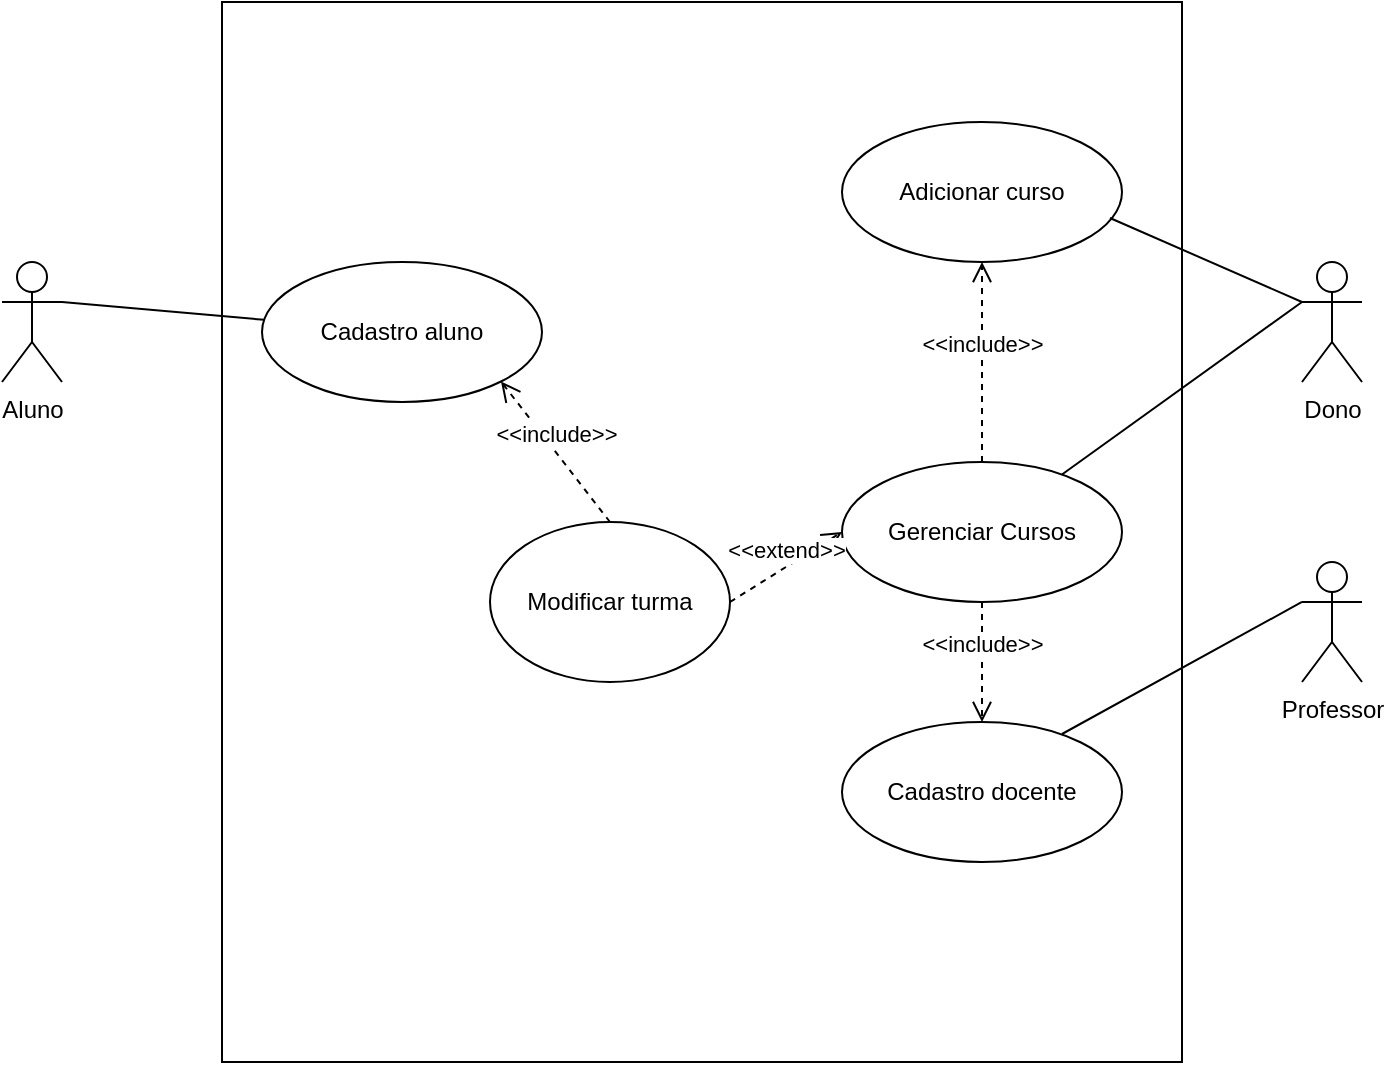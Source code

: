 <mxfile version="26.2.14">
  <diagram name="Página-1" id="9lH120VZ_dmeDVC09dHT">
    <mxGraphModel dx="1111" dy="1634" grid="1" gridSize="10" guides="1" tooltips="1" connect="1" arrows="1" fold="1" page="1" pageScale="1" pageWidth="827" pageHeight="1169" math="0" shadow="0">
      <root>
        <mxCell id="0" />
        <mxCell id="1" parent="0" />
        <mxCell id="zPoDW6oiYnrwy6mZFaHx-1" value="Aluno&lt;div&gt;&lt;br&gt;&lt;/div&gt;" style="shape=umlActor;verticalLabelPosition=bottom;verticalAlign=top;html=1;" vertex="1" parent="1">
          <mxGeometry x="50" y="120" width="30" height="60" as="geometry" />
        </mxCell>
        <mxCell id="zPoDW6oiYnrwy6mZFaHx-2" value="Dono" style="shape=umlActor;verticalLabelPosition=bottom;verticalAlign=top;html=1;" vertex="1" parent="1">
          <mxGeometry x="700" y="120" width="30" height="60" as="geometry" />
        </mxCell>
        <mxCell id="zPoDW6oiYnrwy6mZFaHx-3" value="" style="html=1;whiteSpace=wrap;" vertex="1" parent="1">
          <mxGeometry x="160" y="-10" width="480" height="530" as="geometry" />
        </mxCell>
        <mxCell id="zPoDW6oiYnrwy6mZFaHx-5" value="Professor" style="shape=umlActor;verticalLabelPosition=bottom;verticalAlign=top;html=1;" vertex="1" parent="1">
          <mxGeometry x="700" y="270" width="30" height="60" as="geometry" />
        </mxCell>
        <mxCell id="zPoDW6oiYnrwy6mZFaHx-6" value="Cadastro docente" style="ellipse;whiteSpace=wrap;html=1;" vertex="1" parent="1">
          <mxGeometry x="470" y="350" width="140" height="70" as="geometry" />
        </mxCell>
        <mxCell id="zPoDW6oiYnrwy6mZFaHx-7" value="Gerenciar Cursos" style="ellipse;whiteSpace=wrap;html=1;" vertex="1" parent="1">
          <mxGeometry x="470" y="220" width="140" height="70" as="geometry" />
        </mxCell>
        <mxCell id="zPoDW6oiYnrwy6mZFaHx-8" value="Adicionar curso" style="ellipse;whiteSpace=wrap;html=1;" vertex="1" parent="1">
          <mxGeometry x="470" y="50" width="140" height="70" as="geometry" />
        </mxCell>
        <mxCell id="zPoDW6oiYnrwy6mZFaHx-10" value="" style="endArrow=none;html=1;rounded=0;entryX=0;entryY=0.333;entryDx=0;entryDy=0;entryPerimeter=0;exitX=0.957;exitY=0.686;exitDx=0;exitDy=0;exitPerimeter=0;" edge="1" parent="1" source="zPoDW6oiYnrwy6mZFaHx-8" target="zPoDW6oiYnrwy6mZFaHx-2">
          <mxGeometry width="50" height="50" relative="1" as="geometry">
            <mxPoint x="630" y="130" as="sourcePoint" />
            <mxPoint x="680" y="80" as="targetPoint" />
          </mxGeometry>
        </mxCell>
        <mxCell id="zPoDW6oiYnrwy6mZFaHx-11" value="" style="endArrow=none;html=1;rounded=0;entryX=0;entryY=0.333;entryDx=0;entryDy=0;entryPerimeter=0;" edge="1" parent="1" source="zPoDW6oiYnrwy6mZFaHx-7" target="zPoDW6oiYnrwy6mZFaHx-2">
          <mxGeometry width="50" height="50" relative="1" as="geometry">
            <mxPoint x="580" y="140" as="sourcePoint" />
            <mxPoint x="677" y="204" as="targetPoint" />
          </mxGeometry>
        </mxCell>
        <mxCell id="zPoDW6oiYnrwy6mZFaHx-12" value="&amp;lt;&amp;lt;include&amp;gt;&amp;gt;" style="html=1;verticalAlign=bottom;endArrow=open;dashed=1;endSize=8;curved=0;rounded=0;entryX=0.5;entryY=1;entryDx=0;entryDy=0;exitX=0.5;exitY=0;exitDx=0;exitDy=0;" edge="1" parent="1" source="zPoDW6oiYnrwy6mZFaHx-7" target="zPoDW6oiYnrwy6mZFaHx-8">
          <mxGeometry relative="1" as="geometry">
            <mxPoint x="450" y="210" as="sourcePoint" />
            <mxPoint x="370" y="210" as="targetPoint" />
          </mxGeometry>
        </mxCell>
        <mxCell id="zPoDW6oiYnrwy6mZFaHx-13" value="" style="endArrow=none;html=1;rounded=0;entryX=0;entryY=0.333;entryDx=0;entryDy=0;entryPerimeter=0;" edge="1" parent="1" target="zPoDW6oiYnrwy6mZFaHx-5">
          <mxGeometry width="50" height="50" relative="1" as="geometry">
            <mxPoint x="580" y="356" as="sourcePoint" />
            <mxPoint x="700" y="270" as="targetPoint" />
          </mxGeometry>
        </mxCell>
        <mxCell id="zPoDW6oiYnrwy6mZFaHx-14" value="&amp;lt;&amp;lt;include&amp;gt;&amp;gt;" style="html=1;verticalAlign=bottom;endArrow=open;dashed=1;endSize=8;curved=0;rounded=0;entryX=0.5;entryY=0;entryDx=0;entryDy=0;exitX=0.5;exitY=1;exitDx=0;exitDy=0;" edge="1" parent="1" source="zPoDW6oiYnrwy6mZFaHx-7" target="zPoDW6oiYnrwy6mZFaHx-6">
          <mxGeometry relative="1" as="geometry">
            <mxPoint x="400" y="260" as="sourcePoint" />
            <mxPoint x="400" y="160" as="targetPoint" />
          </mxGeometry>
        </mxCell>
        <mxCell id="zPoDW6oiYnrwy6mZFaHx-15" value="Cadastro aluno" style="ellipse;whiteSpace=wrap;html=1;" vertex="1" parent="1">
          <mxGeometry x="180" y="120" width="140" height="70" as="geometry" />
        </mxCell>
        <mxCell id="zPoDW6oiYnrwy6mZFaHx-17" value="" style="endArrow=none;html=1;rounded=0;exitX=1;exitY=0.333;exitDx=0;exitDy=0;exitPerimeter=0;" edge="1" parent="1" source="zPoDW6oiYnrwy6mZFaHx-1" target="zPoDW6oiYnrwy6mZFaHx-15">
          <mxGeometry width="50" height="50" relative="1" as="geometry">
            <mxPoint x="390" y="330" as="sourcePoint" />
            <mxPoint x="440" y="280" as="targetPoint" />
          </mxGeometry>
        </mxCell>
        <mxCell id="zPoDW6oiYnrwy6mZFaHx-18" value="Modificar turma" style="ellipse;whiteSpace=wrap;html=1;" vertex="1" parent="1">
          <mxGeometry x="294" y="250" width="120" height="80" as="geometry" />
        </mxCell>
        <mxCell id="zPoDW6oiYnrwy6mZFaHx-19" value="&amp;lt;&amp;lt;extend&amp;gt;&amp;gt;" style="html=1;verticalAlign=bottom;endArrow=open;dashed=1;endSize=8;curved=0;rounded=0;entryX=0;entryY=0.5;entryDx=0;entryDy=0;exitX=1;exitY=0.5;exitDx=0;exitDy=0;" edge="1" parent="1" source="zPoDW6oiYnrwy6mZFaHx-18" target="zPoDW6oiYnrwy6mZFaHx-7">
          <mxGeometry relative="1" as="geometry">
            <mxPoint x="454" y="370" as="sourcePoint" />
            <mxPoint x="374" y="370" as="targetPoint" />
          </mxGeometry>
        </mxCell>
        <mxCell id="zPoDW6oiYnrwy6mZFaHx-20" value="&amp;lt;&amp;lt;include&amp;gt;&amp;gt;" style="html=1;verticalAlign=bottom;endArrow=open;dashed=1;endSize=8;curved=0;rounded=0;entryX=1;entryY=1;entryDx=0;entryDy=0;exitX=0.5;exitY=0;exitDx=0;exitDy=0;" edge="1" parent="1" source="zPoDW6oiYnrwy6mZFaHx-18" target="zPoDW6oiYnrwy6mZFaHx-15">
          <mxGeometry relative="1" as="geometry">
            <mxPoint x="414" y="210" as="sourcePoint" />
            <mxPoint x="334" y="210" as="targetPoint" />
          </mxGeometry>
        </mxCell>
      </root>
    </mxGraphModel>
  </diagram>
</mxfile>
